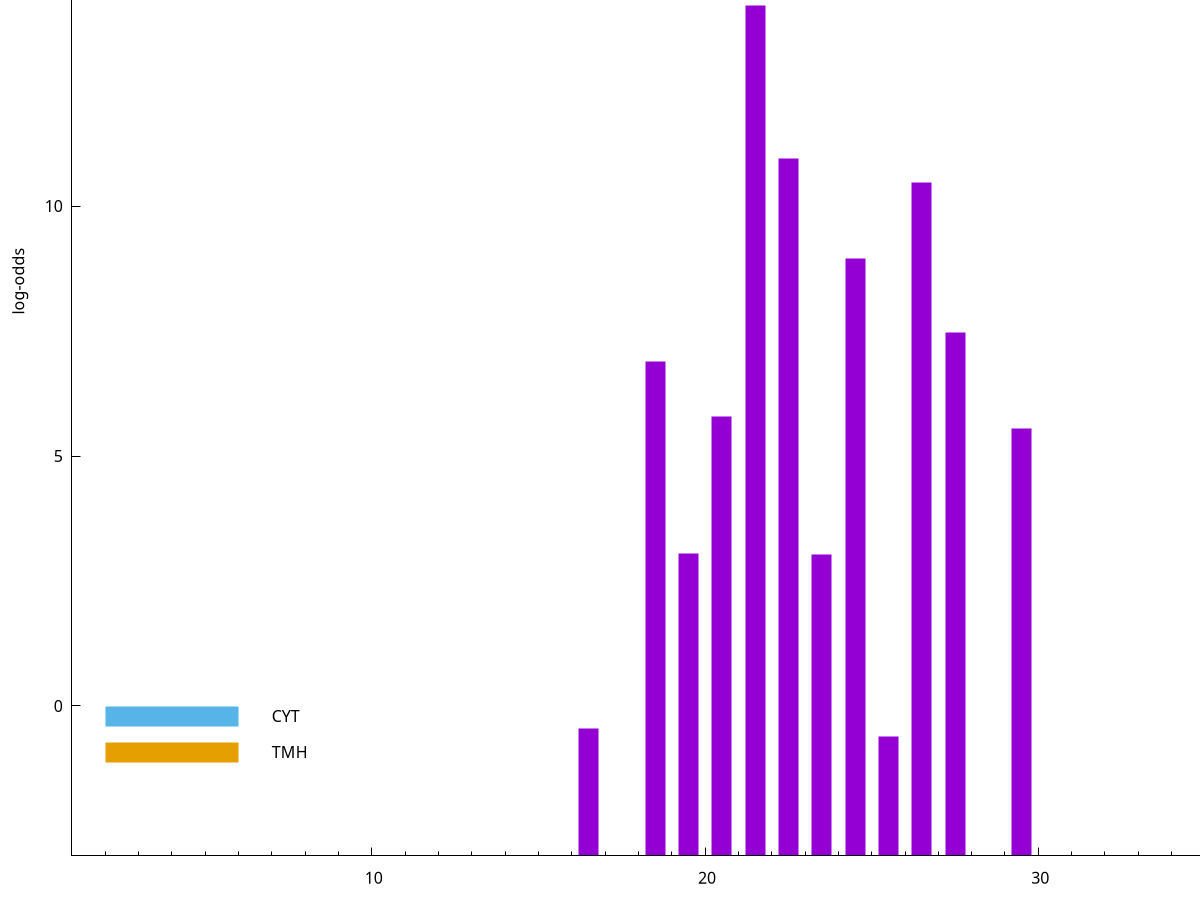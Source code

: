 set title "LipoP predictions for SRR3467249.gff"
set size 2., 1.4
set xrange [1:70] 
set mxtics 10
set yrange [-3:20]
set y2range [0:23]
set ylabel "log-odds"
set term postscript eps color solid "Helvetica" 30
set output "SRR3467249.gff88.eps"
set arrow from 2,14.3507 to 6,14.3507 nohead lt 1 lw 20
set label "SpI" at 7,14.3507
set arrow from 2,-0.200913 to 6,-0.200913 nohead lt 3 lw 20
set label "CYT" at 7,-0.200913
set arrow from 2,-0.921918 to 6,-0.921918 nohead lt 4 lw 20
set label "TMH" at 7,-0.921918
set arrow from 2,14.3507 to 6,14.3507 nohead lt 1 lw 20
set label "SpI" at 7,14.3507
# NOTE: The scores below are the log-odds scores with the threshold
# NOTE: subtracted (a hack to make gnuplot make the histogram all
# NOTE: look nice).
plot "-" axes x1y2 title "" with impulses lt 1 lw 20
21.500000 17.017900
22.500000 13.950800
26.500000 13.467800
24.500000 11.945200
27.500000 10.463320
18.500000 9.887780
20.500000 8.791980
29.500000 8.545540
19.500000 6.053780
23.500000 6.040240
16.500000 2.548193
25.500000 2.387135
e
exit
